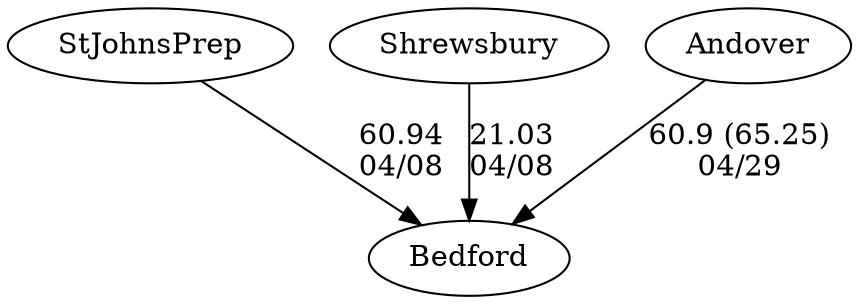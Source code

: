 digraph boys3eightsBedford {StJohnsPrep [URL="boys3eightsBedfordStJohnsPrep.html"];Shrewsbury [URL="boys3eightsBedfordShrewsbury.html"];Andover [URL="boys3eightsBedfordAndover.html"];Bedford [URL="boys3eightsBedfordBedford.html"];Andover -> Bedford[label="60.9 (65.25)
04/29", weight="40", tooltip="NEIRA Boys & Girls Eights,Hanover High School vs. Andover vs. Bedford			
Distance: 1400m Conditions: Rowing upstream. A bit choppy for half of the races. Thank you to the visiting teams for making the trip. Comments: Great day of Racing. Hanover happy to have their first race of the year done!
None", URL="http://www.row2k.com/results/resultspage.cfm?UID=A72EC75AB47BAC85370264E961636B03&cat=5", random="random"]; 
StJohnsPrep -> Bedford[label="60.94
04/08", weight="40", tooltip="NEIRA Boys & Girls Eights,Shrewsbury Opener: Shrewsbury vs. Bedford vs. St. John's			
Distance: 1500 Conditions: Cross tail wind gusting to strong at times. Comments: G1V: Shrewsbury & Bedford were even at the 200m mark at which point Shrewsbury caught a boat-stopping crab resulting in a 30-45 sec stoppage. 
The Fourth Boat events in both Boy's and Girl's results are for Novice Crews.
None", URL="http://www.row2k.com/results/resultspage.cfm?UID=B8E319823F5E06EE7205EBA30FA0A509&cat=5", random="random"]; 
Shrewsbury -> Bedford[label="21.03
04/08", weight="79", tooltip="NEIRA Boys & Girls Eights,Shrewsbury Opener: Shrewsbury vs. Bedford vs. St. John's			
Distance: 1500 Conditions: Cross tail wind gusting to strong at times. Comments: G1V: Shrewsbury & Bedford were even at the 200m mark at which point Shrewsbury caught a boat-stopping crab resulting in a 30-45 sec stoppage. 
The Fourth Boat events in both Boy's and Girl's results are for Novice Crews.
None", URL="http://www.row2k.com/results/resultspage.cfm?UID=B8E319823F5E06EE7205EBA30FA0A509&cat=5", random="random"]}